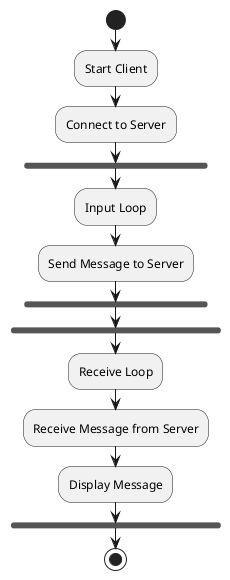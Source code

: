 @startuml
start

:Start Client;
:Connect to Server;

fork
  :Input Loop;
  :Send Message to Server;
end fork

fork
  :Receive Loop;
  :Receive Message from Server;
  :Display Message;
end fork

stop
@enduml
